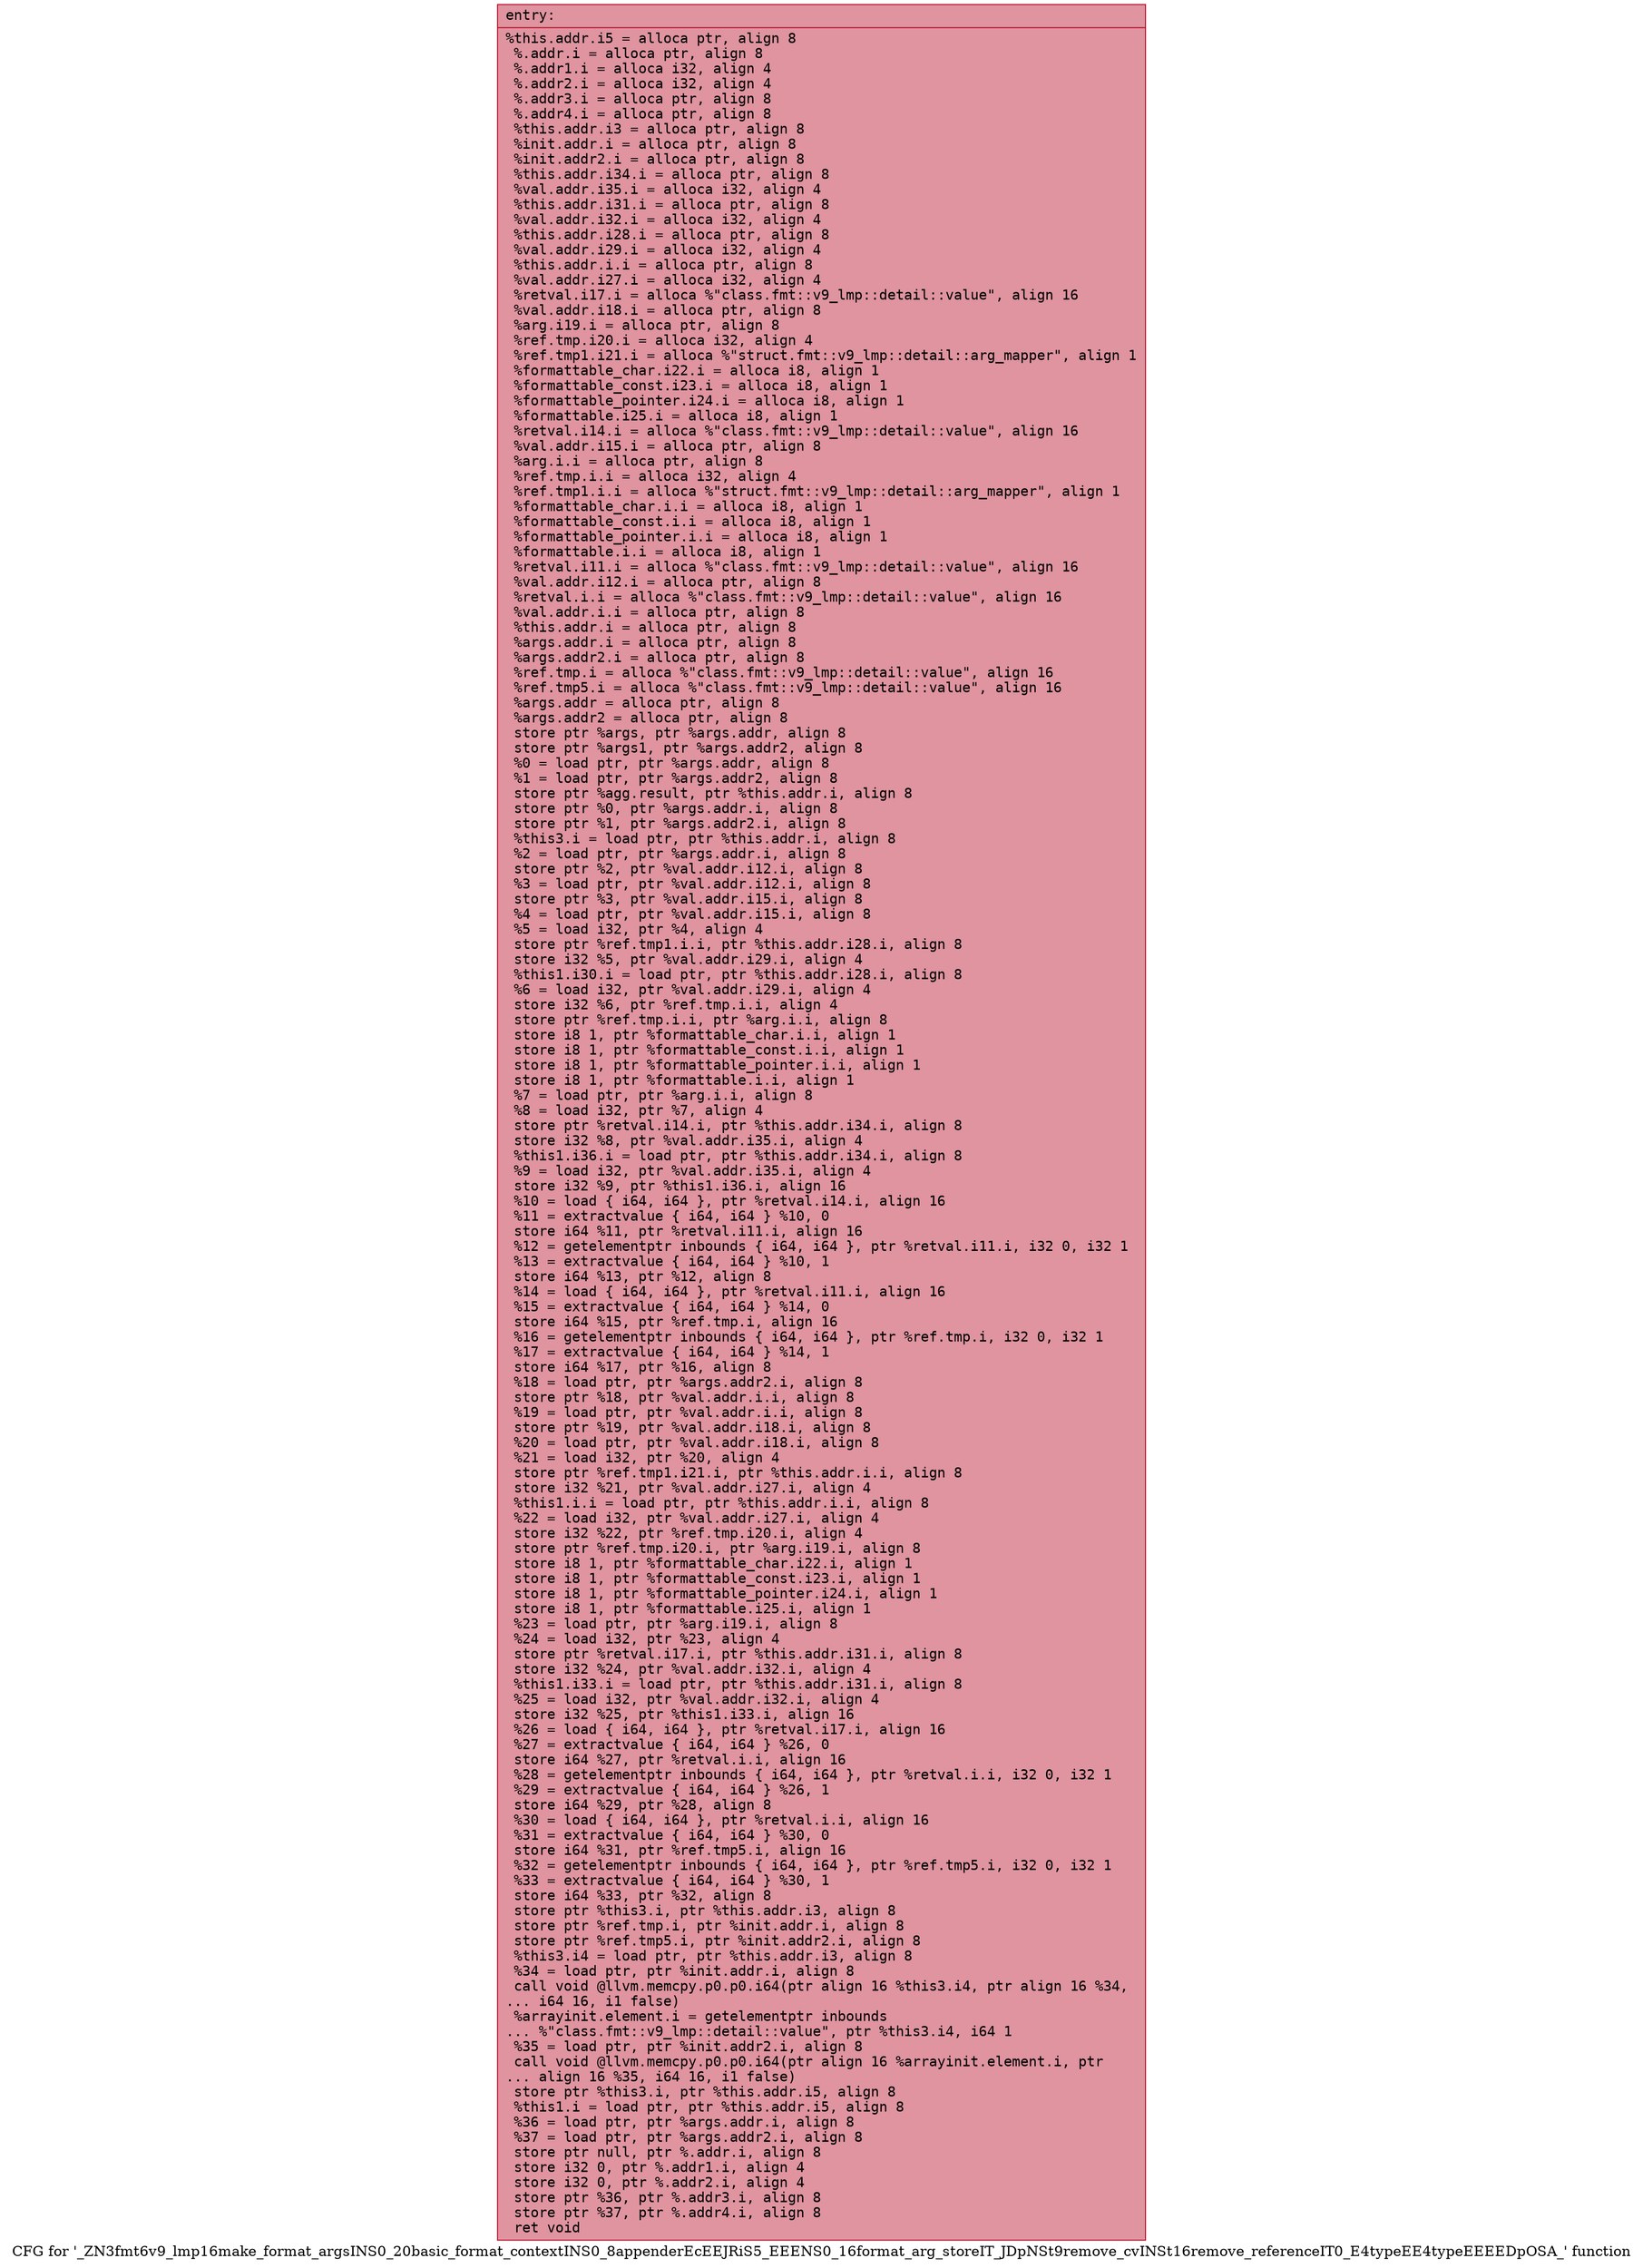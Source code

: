 digraph "CFG for '_ZN3fmt6v9_lmp16make_format_argsINS0_20basic_format_contextINS0_8appenderEcEEJRiS5_EEENS0_16format_arg_storeIT_JDpNSt9remove_cvINSt16remove_referenceIT0_E4typeEE4typeEEEEDpOSA_' function" {
	label="CFG for '_ZN3fmt6v9_lmp16make_format_argsINS0_20basic_format_contextINS0_8appenderEcEEJRiS5_EEENS0_16format_arg_storeIT_JDpNSt9remove_cvINSt16remove_referenceIT0_E4typeEE4typeEEEEDpOSA_' function";

	Node0x556bfea26130 [shape=record,color="#b70d28ff", style=filled, fillcolor="#b70d2870" fontname="Courier",label="{entry:\l|  %this.addr.i5 = alloca ptr, align 8\l  %.addr.i = alloca ptr, align 8\l  %.addr1.i = alloca i32, align 4\l  %.addr2.i = alloca i32, align 4\l  %.addr3.i = alloca ptr, align 8\l  %.addr4.i = alloca ptr, align 8\l  %this.addr.i3 = alloca ptr, align 8\l  %init.addr.i = alloca ptr, align 8\l  %init.addr2.i = alloca ptr, align 8\l  %this.addr.i34.i = alloca ptr, align 8\l  %val.addr.i35.i = alloca i32, align 4\l  %this.addr.i31.i = alloca ptr, align 8\l  %val.addr.i32.i = alloca i32, align 4\l  %this.addr.i28.i = alloca ptr, align 8\l  %val.addr.i29.i = alloca i32, align 4\l  %this.addr.i.i = alloca ptr, align 8\l  %val.addr.i27.i = alloca i32, align 4\l  %retval.i17.i = alloca %\"class.fmt::v9_lmp::detail::value\", align 16\l  %val.addr.i18.i = alloca ptr, align 8\l  %arg.i19.i = alloca ptr, align 8\l  %ref.tmp.i20.i = alloca i32, align 4\l  %ref.tmp1.i21.i = alloca %\"struct.fmt::v9_lmp::detail::arg_mapper\", align 1\l  %formattable_char.i22.i = alloca i8, align 1\l  %formattable_const.i23.i = alloca i8, align 1\l  %formattable_pointer.i24.i = alloca i8, align 1\l  %formattable.i25.i = alloca i8, align 1\l  %retval.i14.i = alloca %\"class.fmt::v9_lmp::detail::value\", align 16\l  %val.addr.i15.i = alloca ptr, align 8\l  %arg.i.i = alloca ptr, align 8\l  %ref.tmp.i.i = alloca i32, align 4\l  %ref.tmp1.i.i = alloca %\"struct.fmt::v9_lmp::detail::arg_mapper\", align 1\l  %formattable_char.i.i = alloca i8, align 1\l  %formattable_const.i.i = alloca i8, align 1\l  %formattable_pointer.i.i = alloca i8, align 1\l  %formattable.i.i = alloca i8, align 1\l  %retval.i11.i = alloca %\"class.fmt::v9_lmp::detail::value\", align 16\l  %val.addr.i12.i = alloca ptr, align 8\l  %retval.i.i = alloca %\"class.fmt::v9_lmp::detail::value\", align 16\l  %val.addr.i.i = alloca ptr, align 8\l  %this.addr.i = alloca ptr, align 8\l  %args.addr.i = alloca ptr, align 8\l  %args.addr2.i = alloca ptr, align 8\l  %ref.tmp.i = alloca %\"class.fmt::v9_lmp::detail::value\", align 16\l  %ref.tmp5.i = alloca %\"class.fmt::v9_lmp::detail::value\", align 16\l  %args.addr = alloca ptr, align 8\l  %args.addr2 = alloca ptr, align 8\l  store ptr %args, ptr %args.addr, align 8\l  store ptr %args1, ptr %args.addr2, align 8\l  %0 = load ptr, ptr %args.addr, align 8\l  %1 = load ptr, ptr %args.addr2, align 8\l  store ptr %agg.result, ptr %this.addr.i, align 8\l  store ptr %0, ptr %args.addr.i, align 8\l  store ptr %1, ptr %args.addr2.i, align 8\l  %this3.i = load ptr, ptr %this.addr.i, align 8\l  %2 = load ptr, ptr %args.addr.i, align 8\l  store ptr %2, ptr %val.addr.i12.i, align 8\l  %3 = load ptr, ptr %val.addr.i12.i, align 8\l  store ptr %3, ptr %val.addr.i15.i, align 8\l  %4 = load ptr, ptr %val.addr.i15.i, align 8\l  %5 = load i32, ptr %4, align 4\l  store ptr %ref.tmp1.i.i, ptr %this.addr.i28.i, align 8\l  store i32 %5, ptr %val.addr.i29.i, align 4\l  %this1.i30.i = load ptr, ptr %this.addr.i28.i, align 8\l  %6 = load i32, ptr %val.addr.i29.i, align 4\l  store i32 %6, ptr %ref.tmp.i.i, align 4\l  store ptr %ref.tmp.i.i, ptr %arg.i.i, align 8\l  store i8 1, ptr %formattable_char.i.i, align 1\l  store i8 1, ptr %formattable_const.i.i, align 1\l  store i8 1, ptr %formattable_pointer.i.i, align 1\l  store i8 1, ptr %formattable.i.i, align 1\l  %7 = load ptr, ptr %arg.i.i, align 8\l  %8 = load i32, ptr %7, align 4\l  store ptr %retval.i14.i, ptr %this.addr.i34.i, align 8\l  store i32 %8, ptr %val.addr.i35.i, align 4\l  %this1.i36.i = load ptr, ptr %this.addr.i34.i, align 8\l  %9 = load i32, ptr %val.addr.i35.i, align 4\l  store i32 %9, ptr %this1.i36.i, align 16\l  %10 = load \{ i64, i64 \}, ptr %retval.i14.i, align 16\l  %11 = extractvalue \{ i64, i64 \} %10, 0\l  store i64 %11, ptr %retval.i11.i, align 16\l  %12 = getelementptr inbounds \{ i64, i64 \}, ptr %retval.i11.i, i32 0, i32 1\l  %13 = extractvalue \{ i64, i64 \} %10, 1\l  store i64 %13, ptr %12, align 8\l  %14 = load \{ i64, i64 \}, ptr %retval.i11.i, align 16\l  %15 = extractvalue \{ i64, i64 \} %14, 0\l  store i64 %15, ptr %ref.tmp.i, align 16\l  %16 = getelementptr inbounds \{ i64, i64 \}, ptr %ref.tmp.i, i32 0, i32 1\l  %17 = extractvalue \{ i64, i64 \} %14, 1\l  store i64 %17, ptr %16, align 8\l  %18 = load ptr, ptr %args.addr2.i, align 8\l  store ptr %18, ptr %val.addr.i.i, align 8\l  %19 = load ptr, ptr %val.addr.i.i, align 8\l  store ptr %19, ptr %val.addr.i18.i, align 8\l  %20 = load ptr, ptr %val.addr.i18.i, align 8\l  %21 = load i32, ptr %20, align 4\l  store ptr %ref.tmp1.i21.i, ptr %this.addr.i.i, align 8\l  store i32 %21, ptr %val.addr.i27.i, align 4\l  %this1.i.i = load ptr, ptr %this.addr.i.i, align 8\l  %22 = load i32, ptr %val.addr.i27.i, align 4\l  store i32 %22, ptr %ref.tmp.i20.i, align 4\l  store ptr %ref.tmp.i20.i, ptr %arg.i19.i, align 8\l  store i8 1, ptr %formattable_char.i22.i, align 1\l  store i8 1, ptr %formattable_const.i23.i, align 1\l  store i8 1, ptr %formattable_pointer.i24.i, align 1\l  store i8 1, ptr %formattable.i25.i, align 1\l  %23 = load ptr, ptr %arg.i19.i, align 8\l  %24 = load i32, ptr %23, align 4\l  store ptr %retval.i17.i, ptr %this.addr.i31.i, align 8\l  store i32 %24, ptr %val.addr.i32.i, align 4\l  %this1.i33.i = load ptr, ptr %this.addr.i31.i, align 8\l  %25 = load i32, ptr %val.addr.i32.i, align 4\l  store i32 %25, ptr %this1.i33.i, align 16\l  %26 = load \{ i64, i64 \}, ptr %retval.i17.i, align 16\l  %27 = extractvalue \{ i64, i64 \} %26, 0\l  store i64 %27, ptr %retval.i.i, align 16\l  %28 = getelementptr inbounds \{ i64, i64 \}, ptr %retval.i.i, i32 0, i32 1\l  %29 = extractvalue \{ i64, i64 \} %26, 1\l  store i64 %29, ptr %28, align 8\l  %30 = load \{ i64, i64 \}, ptr %retval.i.i, align 16\l  %31 = extractvalue \{ i64, i64 \} %30, 0\l  store i64 %31, ptr %ref.tmp5.i, align 16\l  %32 = getelementptr inbounds \{ i64, i64 \}, ptr %ref.tmp5.i, i32 0, i32 1\l  %33 = extractvalue \{ i64, i64 \} %30, 1\l  store i64 %33, ptr %32, align 8\l  store ptr %this3.i, ptr %this.addr.i3, align 8\l  store ptr %ref.tmp.i, ptr %init.addr.i, align 8\l  store ptr %ref.tmp5.i, ptr %init.addr2.i, align 8\l  %this3.i4 = load ptr, ptr %this.addr.i3, align 8\l  %34 = load ptr, ptr %init.addr.i, align 8\l  call void @llvm.memcpy.p0.p0.i64(ptr align 16 %this3.i4, ptr align 16 %34,\l... i64 16, i1 false)\l  %arrayinit.element.i = getelementptr inbounds\l... %\"class.fmt::v9_lmp::detail::value\", ptr %this3.i4, i64 1\l  %35 = load ptr, ptr %init.addr2.i, align 8\l  call void @llvm.memcpy.p0.p0.i64(ptr align 16 %arrayinit.element.i, ptr\l... align 16 %35, i64 16, i1 false)\l  store ptr %this3.i, ptr %this.addr.i5, align 8\l  %this1.i = load ptr, ptr %this.addr.i5, align 8\l  %36 = load ptr, ptr %args.addr.i, align 8\l  %37 = load ptr, ptr %args.addr2.i, align 8\l  store ptr null, ptr %.addr.i, align 8\l  store i32 0, ptr %.addr1.i, align 4\l  store i32 0, ptr %.addr2.i, align 4\l  store ptr %36, ptr %.addr3.i, align 8\l  store ptr %37, ptr %.addr4.i, align 8\l  ret void\l}"];
}
